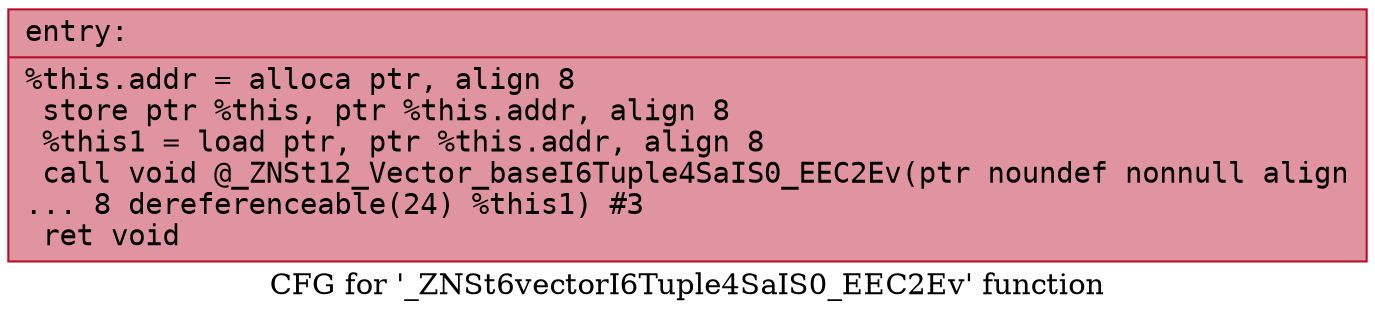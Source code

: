 digraph "CFG for '_ZNSt6vectorI6Tuple4SaIS0_EEC2Ev' function" {
	label="CFG for '_ZNSt6vectorI6Tuple4SaIS0_EEC2Ev' function";

	Node0x55c60634eb90 [shape=record,color="#b70d28ff", style=filled, fillcolor="#b70d2870" fontname="Courier",label="{entry:\l|  %this.addr = alloca ptr, align 8\l  store ptr %this, ptr %this.addr, align 8\l  %this1 = load ptr, ptr %this.addr, align 8\l  call void @_ZNSt12_Vector_baseI6Tuple4SaIS0_EEC2Ev(ptr noundef nonnull align\l... 8 dereferenceable(24) %this1) #3\l  ret void\l}"];
}
